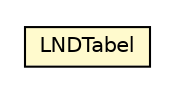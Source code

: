 #!/usr/local/bin/dot
#
# Class diagram 
# Generated by UMLGraph version R5_6-24-gf6e263 (http://www.umlgraph.org/)
#

digraph G {
	edge [fontname="Helvetica",fontsize=10,labelfontname="Helvetica",labelfontsize=10];
	node [fontname="Helvetica",fontsize=10,shape=plaintext];
	nodesep=0.25;
	ranksep=0.5;
	// nl.egem.stuf.sector.bg._0204.LNDTabel
	c104466 [label=<<table title="nl.egem.stuf.sector.bg._0204.LNDTabel" border="0" cellborder="1" cellspacing="0" cellpadding="2" port="p" bgcolor="lemonChiffon" href="./LNDTabel.html">
		<tr><td><table border="0" cellspacing="0" cellpadding="1">
<tr><td align="center" balign="center"> LNDTabel </td></tr>
		</table></td></tr>
		</table>>, URL="./LNDTabel.html", fontname="Helvetica", fontcolor="black", fontsize=10.0];
}

